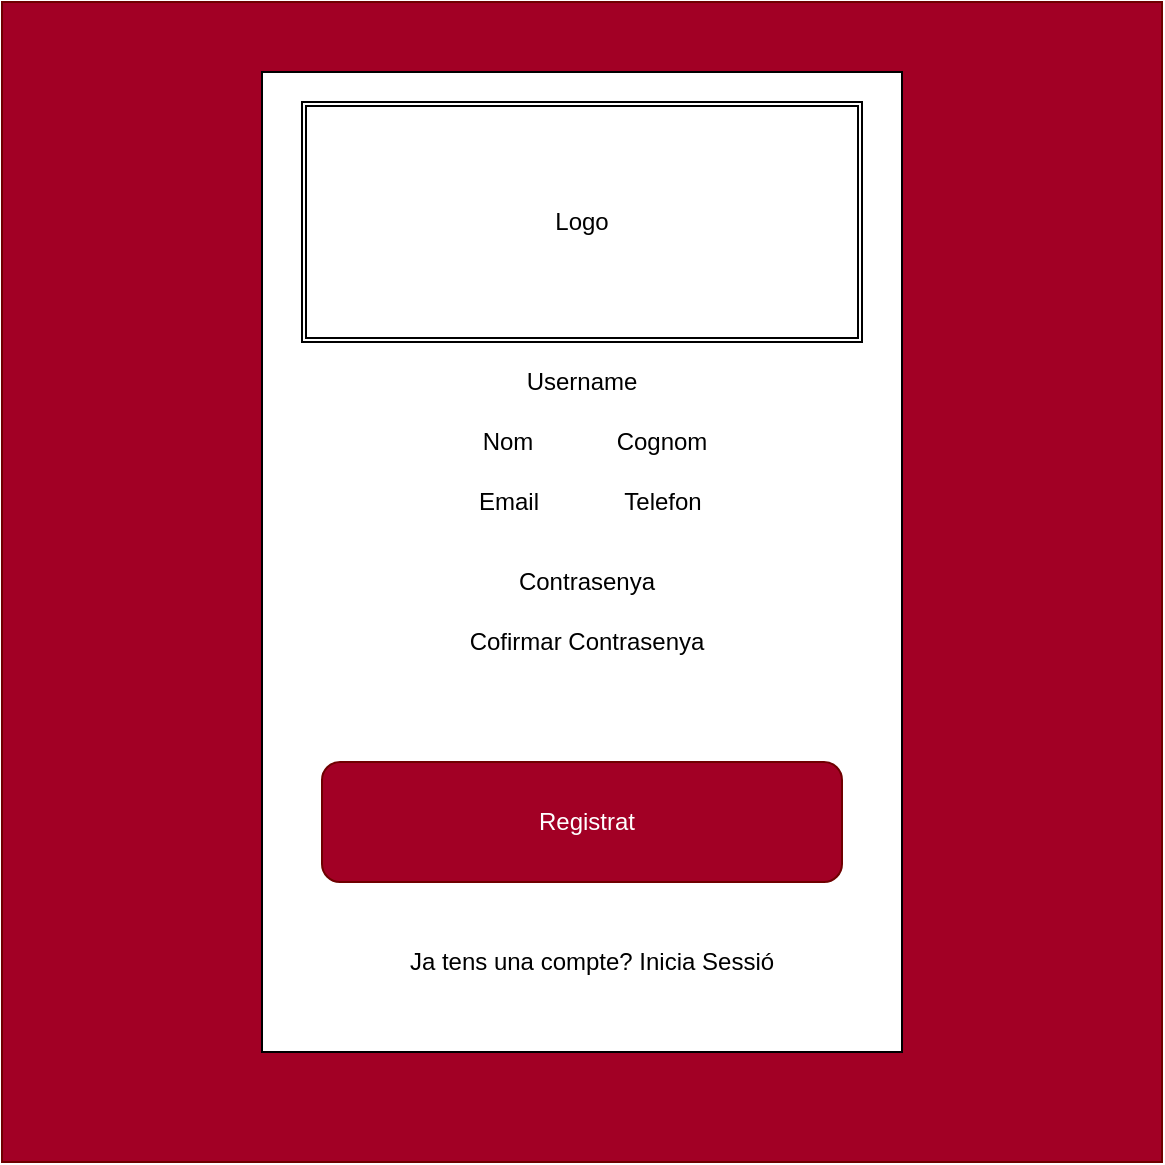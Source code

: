 <mxfile>
    <diagram id="EsoUFmPRJrTLT6USRQXa" name="Página-1">
        <mxGraphModel dx="1034" dy="457" grid="1" gridSize="10" guides="1" tooltips="1" connect="1" arrows="1" fold="1" page="1" pageScale="1" pageWidth="827" pageHeight="1169" math="0" shadow="0">
            <root>
                <mxCell id="0"/>
                <mxCell id="1" parent="0"/>
                <mxCell id="2" value="" style="whiteSpace=wrap;html=1;aspect=fixed;fillColor=#a20025;strokeColor=#6F0000;fontColor=#ffffff;" parent="1" vertex="1">
                    <mxGeometry x="80" y="80" width="580" height="580" as="geometry"/>
                </mxCell>
                <mxCell id="4" value="" style="rounded=0;whiteSpace=wrap;html=1;rotation=-90;" parent="1" vertex="1">
                    <mxGeometry x="125" y="200" width="490" height="320" as="geometry"/>
                </mxCell>
                <mxCell id="7" value="Username" style="text;html=1;strokeColor=none;fillColor=none;align=center;verticalAlign=middle;whiteSpace=wrap;rounded=0;" parent="1" vertex="1">
                    <mxGeometry x="290" y="260" width="160" height="20" as="geometry"/>
                </mxCell>
                <mxCell id="8" value="Nom" style="text;html=1;strokeColor=none;fillColor=none;align=center;verticalAlign=middle;whiteSpace=wrap;rounded=0;" parent="1" vertex="1">
                    <mxGeometry x="290" y="290" width="86.37" height="20" as="geometry"/>
                </mxCell>
                <mxCell id="9" value="Cognom" style="text;html=1;strokeColor=none;fillColor=none;align=center;verticalAlign=middle;whiteSpace=wrap;rounded=0;" parent="1" vertex="1">
                    <mxGeometry x="366.82" y="290" width="86.37" height="20" as="geometry"/>
                </mxCell>
                <mxCell id="11" value="Email" style="text;html=1;strokeColor=none;fillColor=none;align=center;verticalAlign=middle;whiteSpace=wrap;rounded=0;" parent="1" vertex="1">
                    <mxGeometry x="294.77" y="320" width="76.82" height="20" as="geometry"/>
                </mxCell>
                <mxCell id="12" value="Telefon" style="text;html=1;strokeColor=none;fillColor=none;align=center;verticalAlign=middle;whiteSpace=wrap;rounded=0;" parent="1" vertex="1">
                    <mxGeometry x="371.59" y="320" width="76.82" height="20" as="geometry"/>
                </mxCell>
                <mxCell id="13" value="Contrasenya&lt;span style=&quot;color: rgba(0 , 0 , 0 , 0) ; font-family: monospace ; font-size: 0px&quot;&gt;%3CmxGraphModel%3E%3Croot%3E%3CmxCell%20id%3D%220%22%2F%3E%3CmxCell%20id%3D%221%22%20parent%3D%220%22%2F%3E%3CmxCell%20id%3D%222%22%20value%3D%22Text%22%20style%3D%22text%3Bhtml%3D1%3BstrokeColor%3Dnone%3BfillColor%3Dnone%3Balign%3Dcenter%3BverticalAlign%3Dmiddle%3BwhiteSpace%3Dwrap%3Brounded%3D0%3B%22%20vertex%3D%221%22%20parent%3D%221%22%3E%3CmxGeometry%20x%3D%22303.63%22%20y%3D%22320%22%20width%3D%2276.82%22%20height%3D%2220%22%20as%3D%22geometry%22%2F%3E%3C%2FmxCell%3E%3C%2Froot%3E%3C%2FmxGraphModel%3E&lt;/span&gt;" style="text;html=1;strokeColor=none;fillColor=none;align=center;verticalAlign=middle;whiteSpace=wrap;rounded=0;" parent="1" vertex="1">
                    <mxGeometry x="303.63" y="360" width="137" height="20" as="geometry"/>
                </mxCell>
                <mxCell id="14" value="Cofirmar Contrasenya" style="text;html=1;strokeColor=none;fillColor=none;align=center;verticalAlign=middle;whiteSpace=wrap;rounded=0;" parent="1" vertex="1">
                    <mxGeometry x="303.63" y="390" width="137" height="20" as="geometry"/>
                </mxCell>
                <mxCell id="15" value="" style="rounded=1;whiteSpace=wrap;html=1;fillColor=#a20025;strokeColor=#6F0000;fontColor=#ffffff;" parent="1" vertex="1">
                    <mxGeometry x="240" y="460" width="260" height="60" as="geometry"/>
                </mxCell>
                <mxCell id="16" value="&lt;font color=&quot;#ffffff&quot;&gt;Registrat&lt;/font&gt;" style="text;html=1;strokeColor=none;fillColor=none;align=center;verticalAlign=middle;whiteSpace=wrap;rounded=0;" parent="1" vertex="1">
                    <mxGeometry x="290" y="480" width="165.23" height="20" as="geometry"/>
                </mxCell>
                <mxCell id="17" value="Ja tens una compte? Inicia Sessió" style="text;html=1;strokeColor=none;fillColor=none;align=center;verticalAlign=middle;whiteSpace=wrap;rounded=0;" parent="1" vertex="1">
                    <mxGeometry x="240" y="550" width="270" height="20" as="geometry"/>
                </mxCell>
                <mxCell id="18" value="Logo" style="shape=ext;double=1;rounded=0;whiteSpace=wrap;html=1;" vertex="1" parent="1">
                    <mxGeometry x="230" y="130" width="280" height="120" as="geometry"/>
                </mxCell>
            </root>
        </mxGraphModel>
    </diagram>
</mxfile>